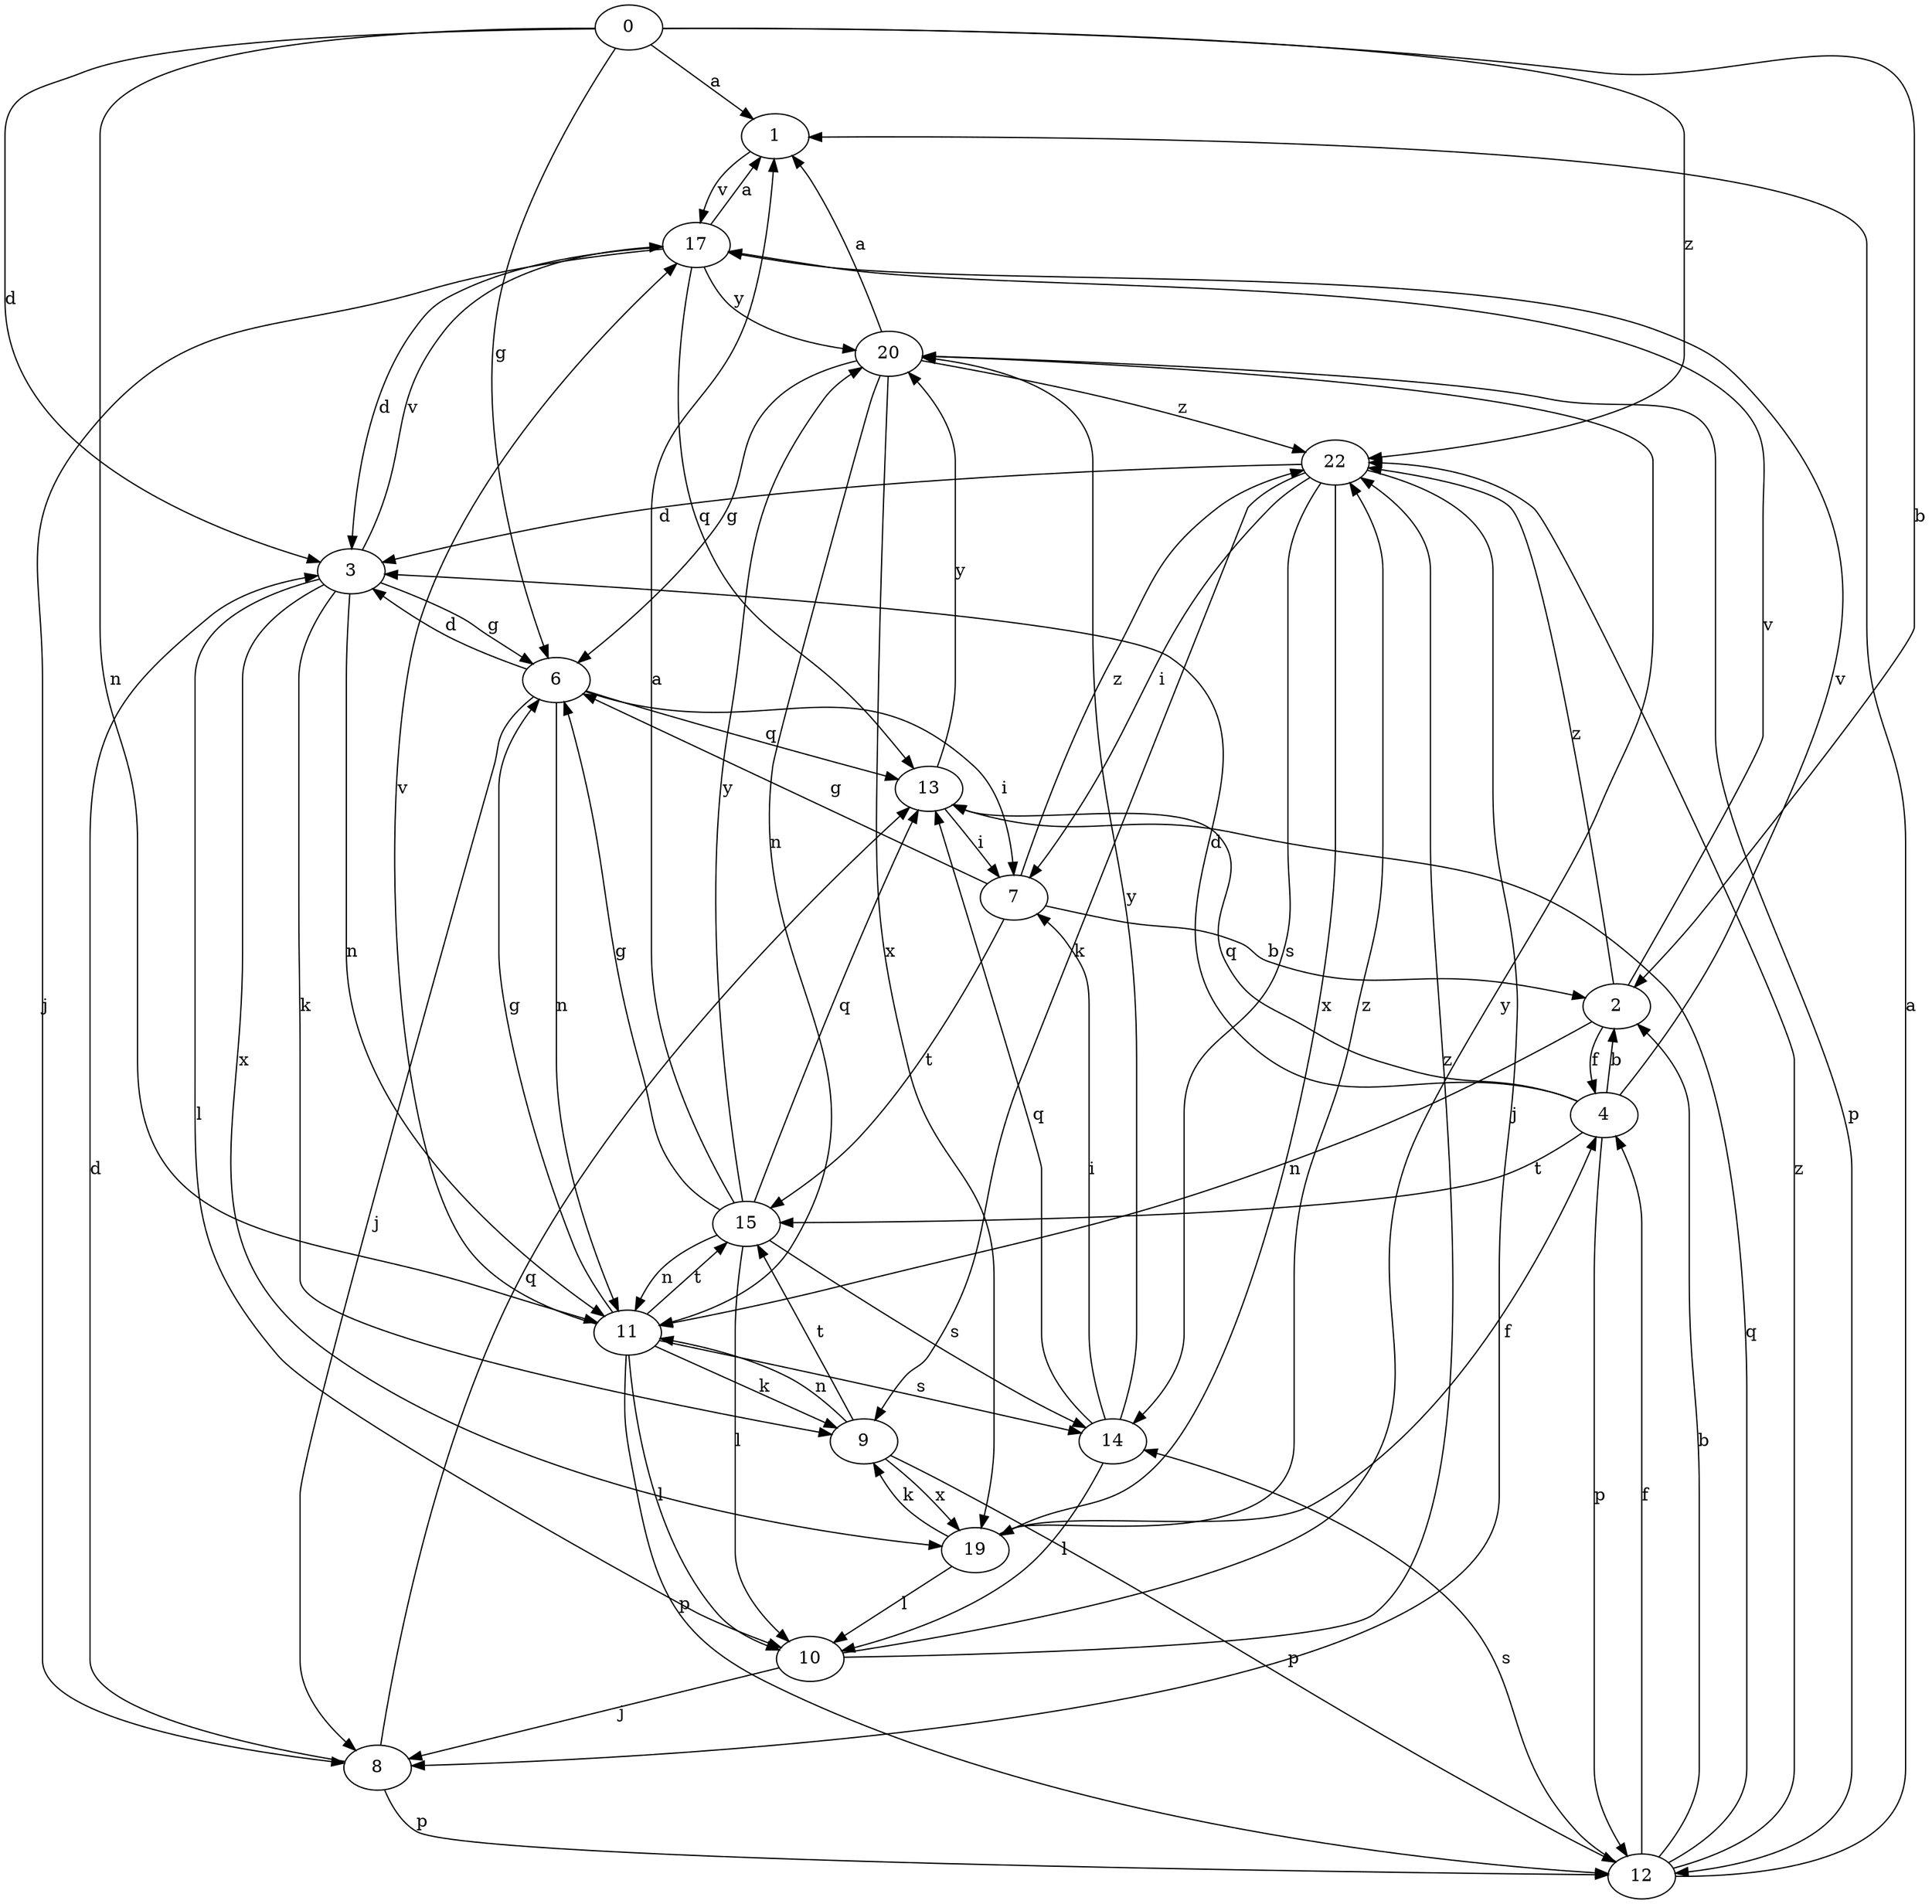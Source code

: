 strict digraph  {
0;
1;
2;
3;
4;
6;
7;
8;
9;
10;
11;
12;
13;
14;
15;
17;
19;
20;
22;
0 -> 1  [label=a];
0 -> 2  [label=b];
0 -> 3  [label=d];
0 -> 6  [label=g];
0 -> 11  [label=n];
0 -> 22  [label=z];
1 -> 17  [label=v];
2 -> 4  [label=f];
2 -> 11  [label=n];
2 -> 17  [label=v];
2 -> 22  [label=z];
3 -> 6  [label=g];
3 -> 9  [label=k];
3 -> 10  [label=l];
3 -> 11  [label=n];
3 -> 17  [label=v];
3 -> 19  [label=x];
4 -> 2  [label=b];
4 -> 3  [label=d];
4 -> 12  [label=p];
4 -> 13  [label=q];
4 -> 15  [label=t];
4 -> 17  [label=v];
6 -> 3  [label=d];
6 -> 7  [label=i];
6 -> 8  [label=j];
6 -> 11  [label=n];
6 -> 13  [label=q];
7 -> 2  [label=b];
7 -> 6  [label=g];
7 -> 15  [label=t];
7 -> 22  [label=z];
8 -> 3  [label=d];
8 -> 12  [label=p];
8 -> 13  [label=q];
9 -> 11  [label=n];
9 -> 12  [label=p];
9 -> 15  [label=t];
9 -> 19  [label=x];
10 -> 8  [label=j];
10 -> 20  [label=y];
10 -> 22  [label=z];
11 -> 6  [label=g];
11 -> 9  [label=k];
11 -> 10  [label=l];
11 -> 12  [label=p];
11 -> 14  [label=s];
11 -> 15  [label=t];
11 -> 17  [label=v];
12 -> 1  [label=a];
12 -> 2  [label=b];
12 -> 4  [label=f];
12 -> 13  [label=q];
12 -> 14  [label=s];
12 -> 22  [label=z];
13 -> 7  [label=i];
13 -> 20  [label=y];
14 -> 7  [label=i];
14 -> 10  [label=l];
14 -> 13  [label=q];
14 -> 20  [label=y];
15 -> 1  [label=a];
15 -> 6  [label=g];
15 -> 10  [label=l];
15 -> 11  [label=n];
15 -> 13  [label=q];
15 -> 14  [label=s];
15 -> 20  [label=y];
17 -> 1  [label=a];
17 -> 3  [label=d];
17 -> 8  [label=j];
17 -> 13  [label=q];
17 -> 20  [label=y];
19 -> 4  [label=f];
19 -> 9  [label=k];
19 -> 10  [label=l];
19 -> 22  [label=z];
20 -> 1  [label=a];
20 -> 6  [label=g];
20 -> 11  [label=n];
20 -> 12  [label=p];
20 -> 19  [label=x];
20 -> 22  [label=z];
22 -> 3  [label=d];
22 -> 7  [label=i];
22 -> 8  [label=j];
22 -> 9  [label=k];
22 -> 14  [label=s];
22 -> 19  [label=x];
}
